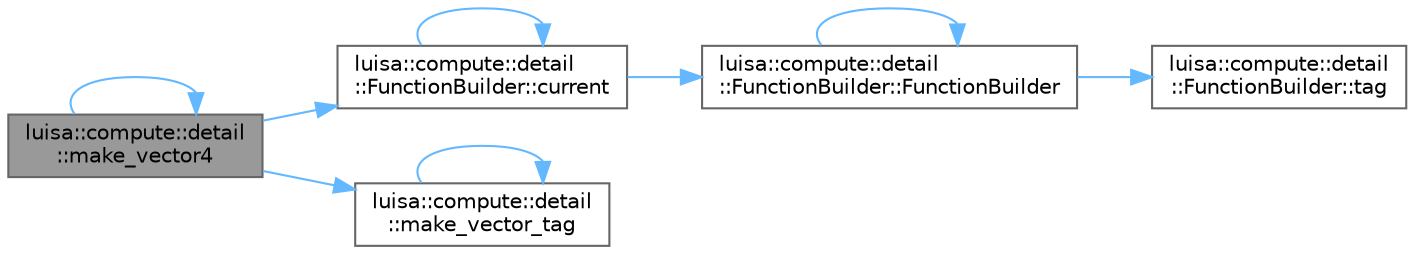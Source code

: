 digraph "luisa::compute::detail::make_vector4"
{
 // LATEX_PDF_SIZE
  bgcolor="transparent";
  edge [fontname=Helvetica,fontsize=10,labelfontname=Helvetica,labelfontsize=10];
  node [fontname=Helvetica,fontsize=10,shape=box,height=0.2,width=0.4];
  rankdir="LR";
  Node1 [id="Node000001",label="luisa::compute::detail\l::make_vector4",height=0.2,width=0.4,color="gray40", fillcolor="grey60", style="filled", fontcolor="black",tooltip="Make vector4 (s, s, s, s)"];
  Node1 -> Node2 [id="edge9_Node000001_Node000002",color="steelblue1",style="solid",tooltip=" "];
  Node2 [id="Node000002",label="luisa::compute::detail\l::FunctionBuilder::current",height=0.2,width=0.4,color="grey40", fillcolor="white", style="filled",URL="$classluisa_1_1compute_1_1detail_1_1_function_builder.html#a4590ef89abb9497192eb36510caf0384",tooltip="Return current function builder on function stack."];
  Node2 -> Node2 [id="edge10_Node000002_Node000002",color="steelblue1",style="solid",tooltip=" "];
  Node2 -> Node3 [id="edge11_Node000002_Node000003",color="steelblue1",style="solid",tooltip=" "];
  Node3 [id="Node000003",label="luisa::compute::detail\l::FunctionBuilder::FunctionBuilder",height=0.2,width=0.4,color="grey40", fillcolor="white", style="filled",URL="$classluisa_1_1compute_1_1detail_1_1_function_builder.html#ad83f8a838bb7772fda8cf81d349e299f",tooltip="Construct a new Function Builder object"];
  Node3 -> Node3 [id="edge12_Node000003_Node000003",color="steelblue1",style="solid",tooltip=" "];
  Node3 -> Node4 [id="edge13_Node000003_Node000004",color="steelblue1",style="solid",tooltip=" "];
  Node4 [id="Node000004",label="luisa::compute::detail\l::FunctionBuilder::tag",height=0.2,width=0.4,color="grey40", fillcolor="white", style="filled",URL="$classluisa_1_1compute_1_1detail_1_1_function_builder.html#ada82e67c00b4091b4b8827303d97c87b",tooltip="Return tag(KERNEL, CALLABLE)."];
  Node1 -> Node1 [id="edge14_Node000001_Node000001",color="steelblue1",style="solid",tooltip=" "];
  Node1 -> Node5 [id="edge15_Node000001_Node000005",color="steelblue1",style="solid",tooltip=" "];
  Node5 [id="Node000005",label="luisa::compute::detail\l::make_vector_tag",height=0.2,width=0.4,color="grey40", fillcolor="white", style="filled",URL="$namespaceluisa_1_1compute_1_1detail.html#a0ad1aad9b55fca4fa9e54e5236c057cd",tooltip="Return make_vector CallOp according to given type"];
  Node5 -> Node5 [id="edge16_Node000005_Node000005",color="steelblue1",style="solid",tooltip=" "];
}
